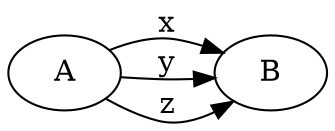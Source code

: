 digraph G {
  rankdir=LR
  A [ label="A" ]
  B [ label="B" ]
  A -> B [label="x"]
  A -> B [label="y"]
  A -> B [label="z"]
}
